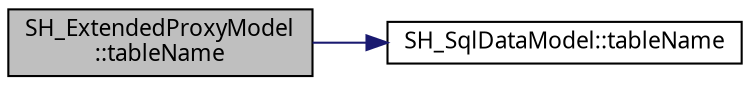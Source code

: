 digraph "SH_ExtendedProxyModel::tableName"
{
 // INTERACTIVE_SVG=YES
  bgcolor="transparent";
  edge [fontname="Verdana",fontsize="11",labelfontname="Verdana",labelfontsize="11"];
  node [fontname="Verdana",fontsize="11",shape=record];
  rankdir="LR";
  Node1 [label="SH_ExtendedProxyModel\l::tableName",height=0.2,width=0.4,color="black", fillcolor="grey75", style="filled" fontcolor="black"];
  Node1 -> Node2 [color="midnightblue",fontsize="11",style="solid"];
  Node2 [label="SH_SqlDataModel::tableName",height=0.2,width=0.4,color="black",URL="$classSH__SqlDataModel.html#afced07f7b9e6fecd349a5428a1a4615e"];
}
